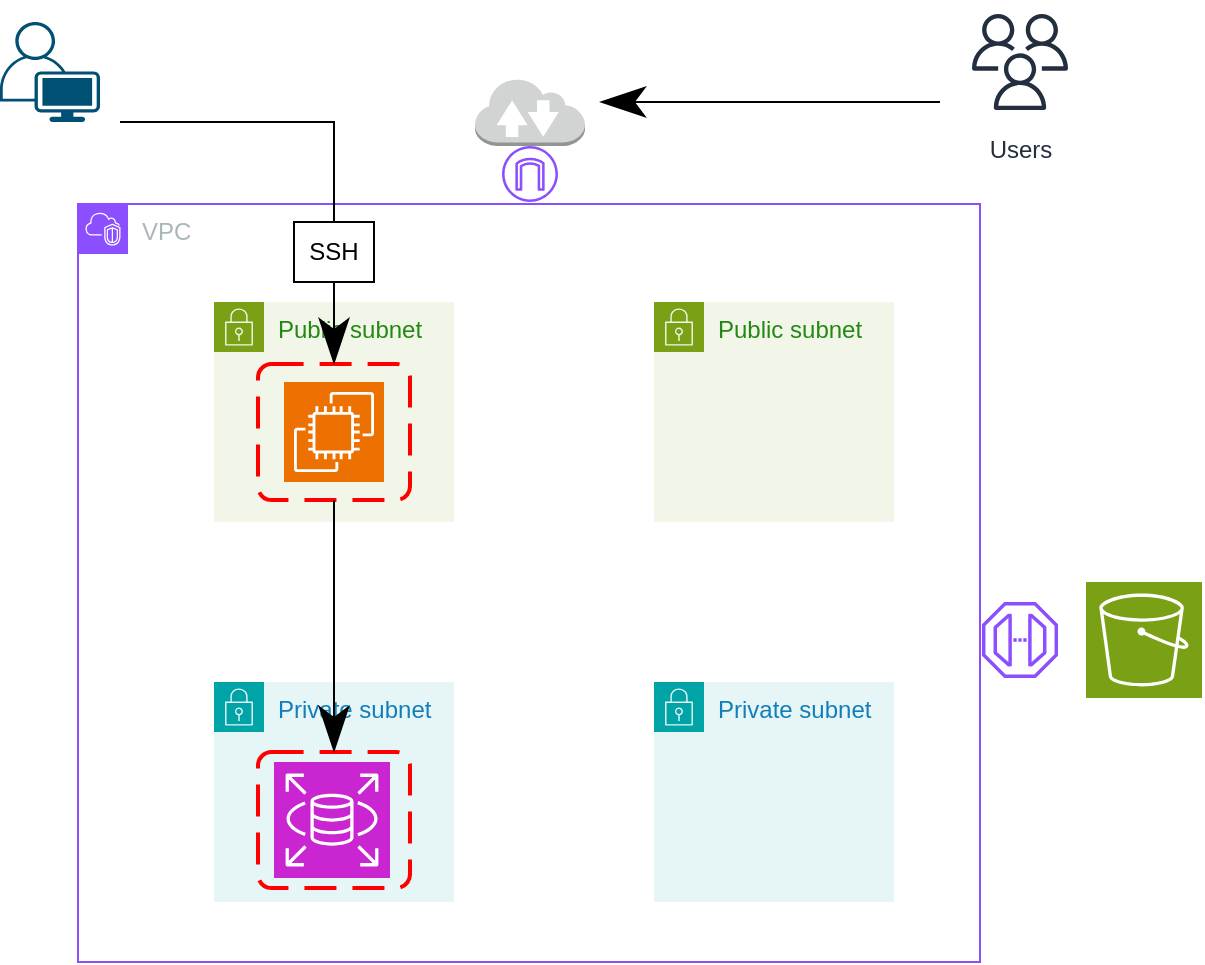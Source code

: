 <mxfile version="24.5.2" type="device">
  <diagram name="Page-1" id="6oLs6DRaZSf63VTDHPNZ">
    <mxGraphModel dx="1122" dy="684" grid="1" gridSize="10" guides="1" tooltips="1" connect="1" arrows="1" fold="1" page="1" pageScale="1" pageWidth="850" pageHeight="1100" math="0" shadow="0">
      <root>
        <mxCell id="0" />
        <mxCell id="1" parent="0" />
        <mxCell id="aMFoMXo_jjnX_2QEX1eJ-1" value="VPC" style="points=[[0,0],[0.25,0],[0.5,0],[0.75,0],[1,0],[1,0.25],[1,0.5],[1,0.75],[1,1],[0.75,1],[0.5,1],[0.25,1],[0,1],[0,0.75],[0,0.5],[0,0.25]];outlineConnect=0;gradientColor=none;html=1;whiteSpace=wrap;fontSize=12;fontStyle=0;container=1;pointerEvents=0;collapsible=0;recursiveResize=0;shape=mxgraph.aws4.group;grIcon=mxgraph.aws4.group_vpc2;strokeColor=#8C4FFF;fillColor=none;verticalAlign=top;align=left;spacingLeft=30;fontColor=#AAB7B8;dashed=0;" vertex="1" parent="1">
          <mxGeometry x="199" y="111" width="451" height="379" as="geometry" />
        </mxCell>
        <mxCell id="aMFoMXo_jjnX_2QEX1eJ-8" value="Public subnet" style="points=[[0,0],[0.25,0],[0.5,0],[0.75,0],[1,0],[1,0.25],[1,0.5],[1,0.75],[1,1],[0.75,1],[0.5,1],[0.25,1],[0,1],[0,0.75],[0,0.5],[0,0.25]];outlineConnect=0;gradientColor=none;html=1;whiteSpace=wrap;fontSize=12;fontStyle=0;container=1;pointerEvents=0;collapsible=0;recursiveResize=0;shape=mxgraph.aws4.group;grIcon=mxgraph.aws4.group_security_group;grStroke=0;strokeColor=#7AA116;fillColor=#F2F6E8;verticalAlign=top;align=left;spacingLeft=30;fontColor=#248814;dashed=0;" vertex="1" parent="aMFoMXo_jjnX_2QEX1eJ-1">
          <mxGeometry x="68" y="49" width="120" height="110" as="geometry" />
        </mxCell>
        <mxCell id="aMFoMXo_jjnX_2QEX1eJ-22" value="" style="sketch=0;points=[[0,0,0],[0.25,0,0],[0.5,0,0],[0.75,0,0],[1,0,0],[0,1,0],[0.25,1,0],[0.5,1,0],[0.75,1,0],[1,1,0],[0,0.25,0],[0,0.5,0],[0,0.75,0],[1,0.25,0],[1,0.5,0],[1,0.75,0]];outlineConnect=0;fontColor=#232F3E;fillColor=#ED7100;strokeColor=#ffffff;dashed=0;verticalLabelPosition=bottom;verticalAlign=top;align=center;html=1;fontSize=12;fontStyle=0;aspect=fixed;shape=mxgraph.aws4.resourceIcon;resIcon=mxgraph.aws4.ec2;" vertex="1" parent="aMFoMXo_jjnX_2QEX1eJ-8">
          <mxGeometry x="35" y="40" width="50" height="50" as="geometry" />
        </mxCell>
        <mxCell id="aMFoMXo_jjnX_2QEX1eJ-14" value="Public subnet" style="points=[[0,0],[0.25,0],[0.5,0],[0.75,0],[1,0],[1,0.25],[1,0.5],[1,0.75],[1,1],[0.75,1],[0.5,1],[0.25,1],[0,1],[0,0.75],[0,0.5],[0,0.25]];outlineConnect=0;gradientColor=none;html=1;whiteSpace=wrap;fontSize=12;fontStyle=0;container=1;pointerEvents=0;collapsible=0;recursiveResize=0;shape=mxgraph.aws4.group;grIcon=mxgraph.aws4.group_security_group;grStroke=0;strokeColor=#7AA116;fillColor=#F2F6E8;verticalAlign=top;align=left;spacingLeft=30;fontColor=#248814;dashed=0;" vertex="1" parent="aMFoMXo_jjnX_2QEX1eJ-1">
          <mxGeometry x="288" y="49" width="120" height="110" as="geometry" />
        </mxCell>
        <mxCell id="aMFoMXo_jjnX_2QEX1eJ-15" value="Private subnet" style="points=[[0,0],[0.25,0],[0.5,0],[0.75,0],[1,0],[1,0.25],[1,0.5],[1,0.75],[1,1],[0.75,1],[0.5,1],[0.25,1],[0,1],[0,0.75],[0,0.5],[0,0.25]];outlineConnect=0;gradientColor=none;html=1;whiteSpace=wrap;fontSize=12;fontStyle=0;container=1;pointerEvents=0;collapsible=0;recursiveResize=0;shape=mxgraph.aws4.group;grIcon=mxgraph.aws4.group_security_group;grStroke=0;strokeColor=#00A4A6;fillColor=#E6F6F7;verticalAlign=top;align=left;spacingLeft=30;fontColor=#147EBA;dashed=0;" vertex="1" parent="aMFoMXo_jjnX_2QEX1eJ-1">
          <mxGeometry x="68" y="239" width="120" height="110" as="geometry" />
        </mxCell>
        <mxCell id="aMFoMXo_jjnX_2QEX1eJ-23" value="" style="sketch=0;points=[[0,0,0],[0.25,0,0],[0.5,0,0],[0.75,0,0],[1,0,0],[0,1,0],[0.25,1,0],[0.5,1,0],[0.75,1,0],[1,1,0],[0,0.25,0],[0,0.5,0],[0,0.75,0],[1,0.25,0],[1,0.5,0],[1,0.75,0]];outlineConnect=0;fontColor=#232F3E;fillColor=#C925D1;strokeColor=#ffffff;dashed=0;verticalLabelPosition=bottom;verticalAlign=top;align=center;html=1;fontSize=12;fontStyle=0;aspect=fixed;shape=mxgraph.aws4.resourceIcon;resIcon=mxgraph.aws4.rds;" vertex="1" parent="aMFoMXo_jjnX_2QEX1eJ-15">
          <mxGeometry x="30" y="40" width="58" height="58" as="geometry" />
        </mxCell>
        <mxCell id="aMFoMXo_jjnX_2QEX1eJ-25" value="" style="rounded=1;arcSize=10;dashed=1;strokeColor=#ff0000;fillColor=none;gradientColor=none;dashPattern=8 4;strokeWidth=2;" vertex="1" parent="aMFoMXo_jjnX_2QEX1eJ-15">
          <mxGeometry x="22" y="35" width="76" height="68" as="geometry" />
        </mxCell>
        <mxCell id="aMFoMXo_jjnX_2QEX1eJ-16" value="Private subnet" style="points=[[0,0],[0.25,0],[0.5,0],[0.75,0],[1,0],[1,0.25],[1,0.5],[1,0.75],[1,1],[0.75,1],[0.5,1],[0.25,1],[0,1],[0,0.75],[0,0.5],[0,0.25]];outlineConnect=0;gradientColor=none;html=1;whiteSpace=wrap;fontSize=12;fontStyle=0;container=1;pointerEvents=0;collapsible=0;recursiveResize=0;shape=mxgraph.aws4.group;grIcon=mxgraph.aws4.group_security_group;grStroke=0;strokeColor=#00A4A6;fillColor=#E6F6F7;verticalAlign=top;align=left;spacingLeft=30;fontColor=#147EBA;dashed=0;" vertex="1" parent="aMFoMXo_jjnX_2QEX1eJ-1">
          <mxGeometry x="288" y="239" width="120" height="110" as="geometry" />
        </mxCell>
        <mxCell id="aMFoMXo_jjnX_2QEX1eJ-2" value="" style="points=[[0.35,0,0],[0.98,0.51,0],[1,0.71,0],[0.67,1,0],[0,0.795,0],[0,0.65,0]];verticalLabelPosition=bottom;sketch=0;html=1;verticalAlign=top;aspect=fixed;align=center;pointerEvents=1;shape=mxgraph.cisco19.user;fillColor=#005073;strokeColor=none;" vertex="1" parent="1">
          <mxGeometry x="160" y="20" width="50" height="50" as="geometry" />
        </mxCell>
        <mxCell id="aMFoMXo_jjnX_2QEX1eJ-3" value="Users" style="sketch=0;outlineConnect=0;fontColor=#232F3E;gradientColor=none;strokeColor=#232F3E;fillColor=#ffffff;dashed=0;verticalLabelPosition=bottom;verticalAlign=top;align=center;html=1;fontSize=12;fontStyle=0;aspect=fixed;shape=mxgraph.aws4.resourceIcon;resIcon=mxgraph.aws4.users;" vertex="1" parent="1">
          <mxGeometry x="640" y="10" width="60" height="60" as="geometry" />
        </mxCell>
        <mxCell id="aMFoMXo_jjnX_2QEX1eJ-6" value="" style="sketch=0;outlineConnect=0;fontColor=#232F3E;gradientColor=none;fillColor=#8C4FFF;strokeColor=none;dashed=0;verticalLabelPosition=bottom;verticalAlign=top;align=center;html=1;fontSize=12;fontStyle=0;aspect=fixed;pointerEvents=1;shape=mxgraph.aws4.internet_gateway;" vertex="1" parent="1">
          <mxGeometry x="411" y="82" width="28" height="28" as="geometry" />
        </mxCell>
        <mxCell id="aMFoMXo_jjnX_2QEX1eJ-7" value="" style="outlineConnect=0;dashed=0;verticalLabelPosition=bottom;verticalAlign=top;align=center;html=1;shape=mxgraph.aws3.internet_2;fillColor=#D2D3D3;gradientColor=none;" vertex="1" parent="1">
          <mxGeometry x="397.5" y="48" width="55" height="34" as="geometry" />
        </mxCell>
        <mxCell id="aMFoMXo_jjnX_2QEX1eJ-17" value="" style="sketch=0;points=[[0,0,0],[0.25,0,0],[0.5,0,0],[0.75,0,0],[1,0,0],[0,1,0],[0.25,1,0],[0.5,1,0],[0.75,1,0],[1,1,0],[0,0.25,0],[0,0.5,0],[0,0.75,0],[1,0.25,0],[1,0.5,0],[1,0.75,0]];outlineConnect=0;fontColor=#232F3E;fillColor=#7AA116;strokeColor=#ffffff;dashed=0;verticalLabelPosition=bottom;verticalAlign=top;align=center;html=1;fontSize=12;fontStyle=0;aspect=fixed;shape=mxgraph.aws4.resourceIcon;resIcon=mxgraph.aws4.s3;" vertex="1" parent="1">
          <mxGeometry x="703" y="300" width="58" height="58" as="geometry" />
        </mxCell>
        <mxCell id="aMFoMXo_jjnX_2QEX1eJ-18" value="" style="sketch=0;outlineConnect=0;fontColor=#232F3E;gradientColor=none;fillColor=#8C4FFF;strokeColor=none;dashed=0;verticalLabelPosition=bottom;verticalAlign=top;align=center;html=1;fontSize=12;fontStyle=0;aspect=fixed;pointerEvents=1;shape=mxgraph.aws4.endpoint;" vertex="1" parent="1">
          <mxGeometry x="651" y="310" width="38" height="38" as="geometry" />
        </mxCell>
        <mxCell id="aMFoMXo_jjnX_2QEX1eJ-21" value="" style="endArrow=classicThin;html=1;strokeWidth=1;endSize=20;rounded=0;" edge="1" parent="1">
          <mxGeometry width="100" relative="1" as="geometry">
            <mxPoint x="630" y="60" as="sourcePoint" />
            <mxPoint x="460" y="60" as="targetPoint" />
          </mxGeometry>
        </mxCell>
        <mxCell id="aMFoMXo_jjnX_2QEX1eJ-24" value="" style="rounded=1;arcSize=10;dashed=1;strokeColor=#ff0000;fillColor=none;gradientColor=none;dashPattern=8 4;strokeWidth=2;" vertex="1" parent="1">
          <mxGeometry x="289" y="191" width="76" height="68" as="geometry" />
        </mxCell>
        <mxCell id="aMFoMXo_jjnX_2QEX1eJ-27" value="" style="endArrow=classicThin;html=1;strokeWidth=1;endSize=20;rounded=0;exitX=0.5;exitY=1;exitDx=0;exitDy=0;" edge="1" parent="1" source="aMFoMXo_jjnX_2QEX1eJ-24" target="aMFoMXo_jjnX_2QEX1eJ-25">
          <mxGeometry width="100" relative="1" as="geometry">
            <mxPoint x="640" y="70" as="sourcePoint" />
            <mxPoint x="470" y="70" as="targetPoint" />
          </mxGeometry>
        </mxCell>
        <mxCell id="aMFoMXo_jjnX_2QEX1eJ-28" value="" style="endArrow=classicThin;html=1;strokeWidth=1;endSize=20;rounded=0;" edge="1" parent="1" target="aMFoMXo_jjnX_2QEX1eJ-24">
          <mxGeometry width="100" relative="1" as="geometry">
            <mxPoint x="220" y="70" as="sourcePoint" />
            <mxPoint x="350" y="70" as="targetPoint" />
            <Array as="points">
              <mxPoint x="327" y="70" />
            </Array>
          </mxGeometry>
        </mxCell>
        <mxCell id="aMFoMXo_jjnX_2QEX1eJ-30" value="SSH" style="whiteSpace=wrap;html=1;" vertex="1" parent="1">
          <mxGeometry x="307" y="120" width="40" height="30" as="geometry" />
        </mxCell>
      </root>
    </mxGraphModel>
  </diagram>
</mxfile>
